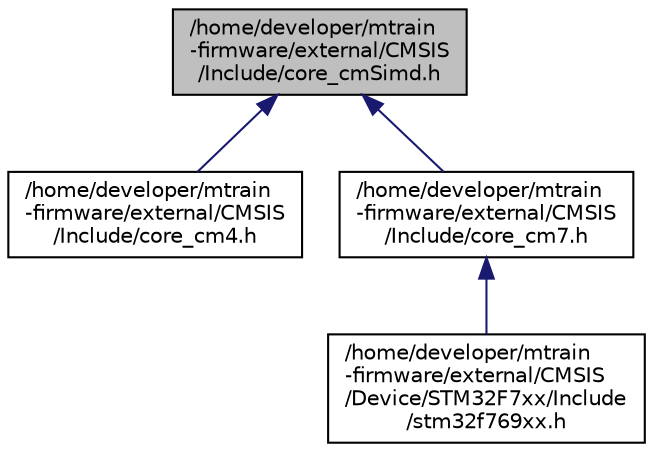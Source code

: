 digraph "/home/developer/mtrain-firmware/external/CMSIS/Include/core_cmSimd.h"
{
  edge [fontname="Helvetica",fontsize="10",labelfontname="Helvetica",labelfontsize="10"];
  node [fontname="Helvetica",fontsize="10",shape=record];
  Node1 [label="/home/developer/mtrain\l-firmware/external/CMSIS\l/Include/core_cmSimd.h",height=0.2,width=0.4,color="black", fillcolor="grey75", style="filled", fontcolor="black"];
  Node1 -> Node2 [dir="back",color="midnightblue",fontsize="10",style="solid",fontname="Helvetica"];
  Node2 [label="/home/developer/mtrain\l-firmware/external/CMSIS\l/Include/core_cm4.h",height=0.2,width=0.4,color="black", fillcolor="white", style="filled",URL="$core__cm4_8h.html",tooltip="CMSIS Cortex-M4 Core Peripheral Access Layer Header File. "];
  Node1 -> Node3 [dir="back",color="midnightblue",fontsize="10",style="solid",fontname="Helvetica"];
  Node3 [label="/home/developer/mtrain\l-firmware/external/CMSIS\l/Include/core_cm7.h",height=0.2,width=0.4,color="black", fillcolor="white", style="filled",URL="$core__cm7_8h.html",tooltip="CMSIS Cortex-M7 Core Peripheral Access Layer Header File. "];
  Node3 -> Node4 [dir="back",color="midnightblue",fontsize="10",style="solid",fontname="Helvetica"];
  Node4 [label="/home/developer/mtrain\l-firmware/external/CMSIS\l/Device/STM32F7xx/Include\l/stm32f769xx.h",height=0.2,width=0.4,color="black", fillcolor="white", style="filled",URL="$stm32f769xx_8h.html",tooltip="CMSIS Cortex-M7 Device Peripheral Access Layer Header File. "];
}
